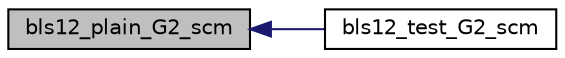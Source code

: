 digraph "bls12_plain_G2_scm"
{
  edge [fontname="Helvetica",fontsize="10",labelfontname="Helvetica",labelfontsize="10"];
  node [fontname="Helvetica",fontsize="10",shape=record];
  rankdir="LR";
  Node41 [label="bls12_plain_G2_scm",height=0.2,width=0.4,color="black", fillcolor="grey75", style="filled", fontcolor="black"];
  Node41 -> Node42 [dir="back",color="midnightblue",fontsize="10",style="solid"];
  Node42 [label="bls12_test_G2_scm",height=0.2,width=0.4,color="black", fillcolor="white", style="filled",URL="$bls12__test__pairings_8h.html#a34dad243bd99737d4c844dfcd658282a"];
}
